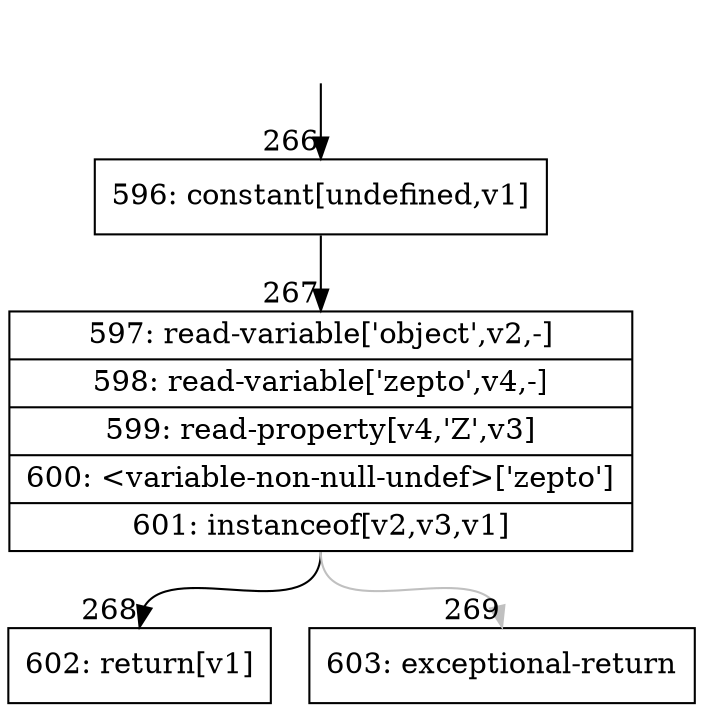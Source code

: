 digraph {
rankdir="TD"
BB_entry28[shape=none,label=""];
BB_entry28 -> BB266 [tailport=s, headport=n, headlabel="    266"]
BB266 [shape=record label="{596: constant[undefined,v1]}" ] 
BB266 -> BB267 [tailport=s, headport=n, headlabel="      267"]
BB267 [shape=record label="{597: read-variable['object',v2,-]|598: read-variable['zepto',v4,-]|599: read-property[v4,'Z',v3]|600: \<variable-non-null-undef\>['zepto']|601: instanceof[v2,v3,v1]}" ] 
BB267 -> BB268 [tailport=s, headport=n, headlabel="      268"]
BB267 -> BB269 [tailport=s, headport=n, color=gray, headlabel="      269"]
BB268 [shape=record label="{602: return[v1]}" ] 
BB269 [shape=record label="{603: exceptional-return}" ] 
//#$~ 165
}
